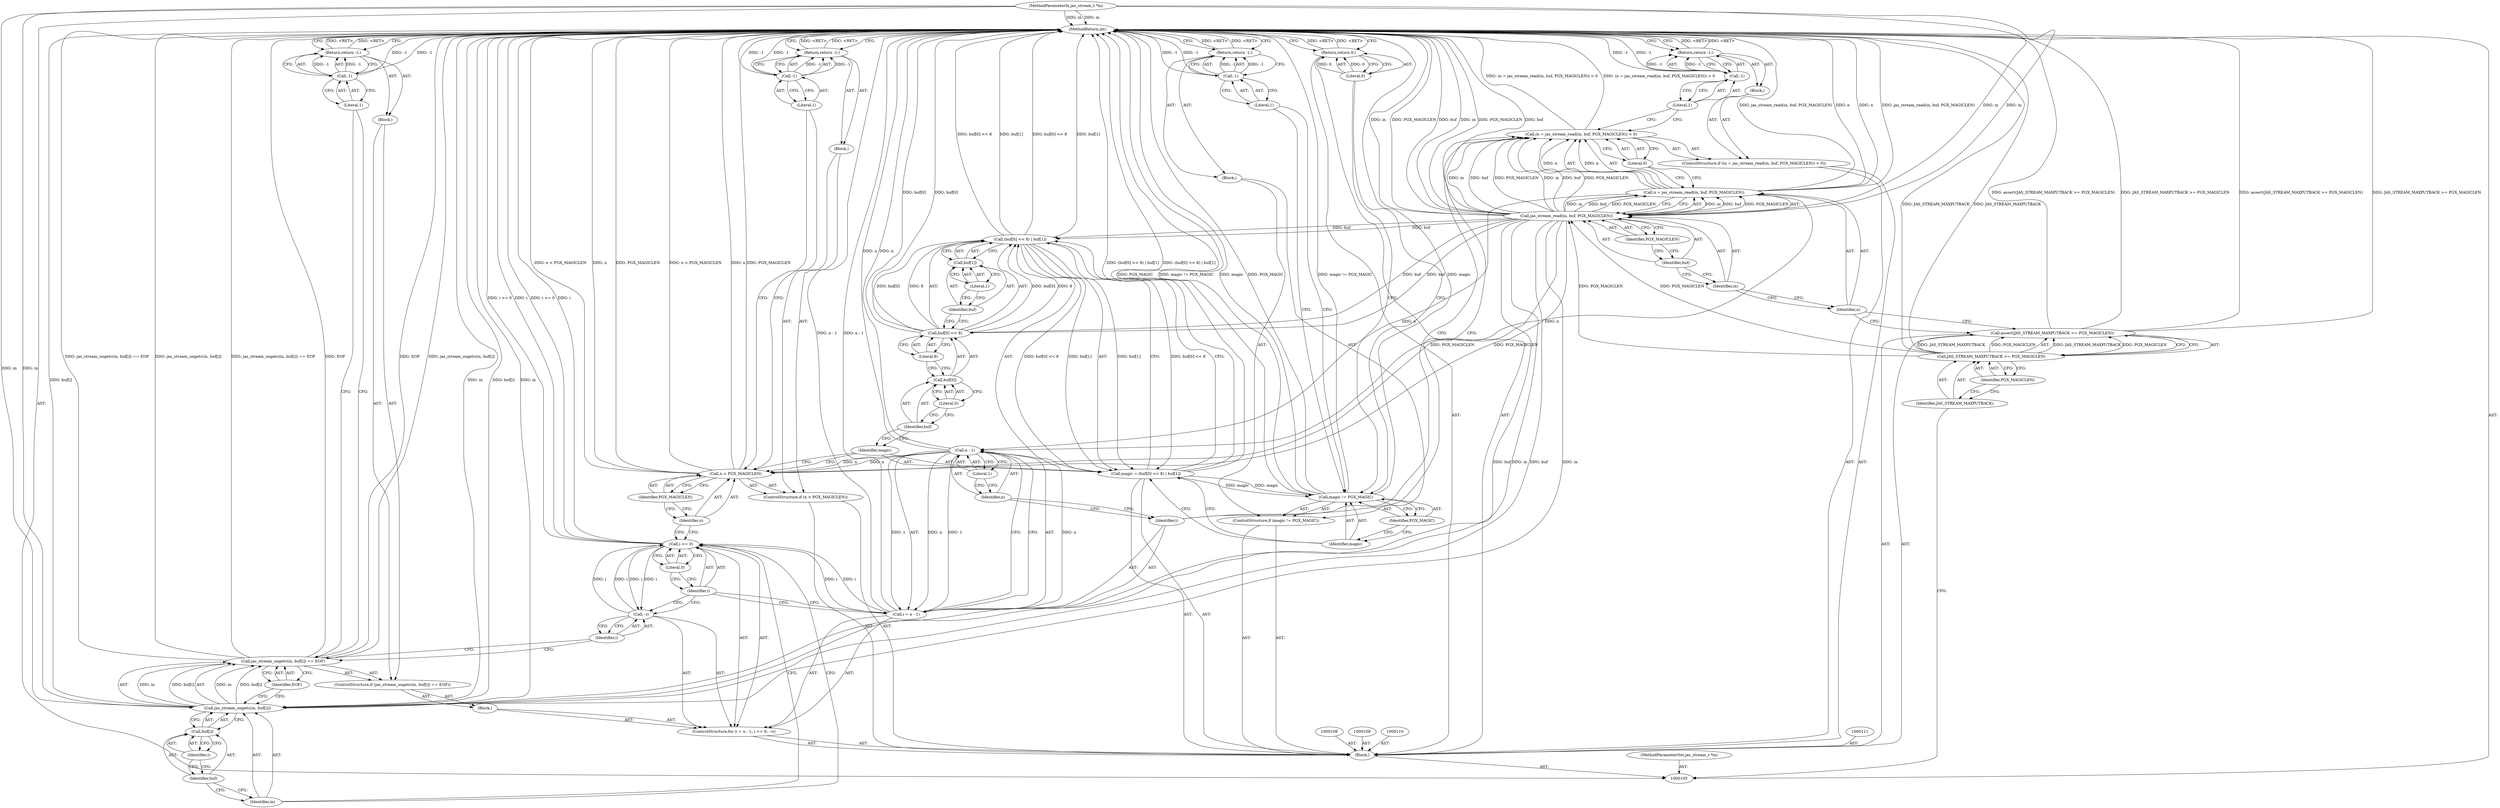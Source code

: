 digraph "0_jasper_d42b2388f7f8e0332c846675133acea151fc557a_45" {
"1000182" [label="(MethodReturn,int)"];
"1000106" [label="(MethodParameterIn,jas_stream_t *in)"];
"1000258" [label="(MethodParameterOut,jas_stream_t *in)"];
"1000116" [label="(ControlStructure,if ((n = jas_stream_read(in, buf, PGX_MAGICLEN)) < 0))"];
"1000120" [label="(Call,jas_stream_read(in, buf, PGX_MAGICLEN))"];
"1000121" [label="(Identifier,in)"];
"1000122" [label="(Identifier,buf)"];
"1000123" [label="(Identifier,PGX_MAGICLEN)"];
"1000117" [label="(Call,(n = jas_stream_read(in, buf, PGX_MAGICLEN)) < 0)"];
"1000124" [label="(Literal,0)"];
"1000125" [label="(Block,)"];
"1000118" [label="(Call,n = jas_stream_read(in, buf, PGX_MAGICLEN))"];
"1000119" [label="(Identifier,n)"];
"1000128" [label="(Literal,1)"];
"1000126" [label="(Return,return -1;)"];
"1000127" [label="(Call,-1)"];
"1000129" [label="(ControlStructure,for (i = n - 1; i >= 0; --i))"];
"1000132" [label="(Call,n - 1)"];
"1000133" [label="(Identifier,n)"];
"1000134" [label="(Literal,1)"];
"1000135" [label="(Call,i >= 0)"];
"1000136" [label="(Identifier,i)"];
"1000137" [label="(Literal,0)"];
"1000138" [label="(Call,--i)"];
"1000139" [label="(Identifier,i)"];
"1000140" [label="(Block,)"];
"1000130" [label="(Call,i = n - 1)"];
"1000131" [label="(Identifier,i)"];
"1000141" [label="(ControlStructure,if (jas_stream_ungetc(in, buf[i]) == EOF))"];
"1000144" [label="(Identifier,in)"];
"1000145" [label="(Call,buf[i])"];
"1000146" [label="(Identifier,buf)"];
"1000147" [label="(Identifier,i)"];
"1000148" [label="(Identifier,EOF)"];
"1000149" [label="(Block,)"];
"1000142" [label="(Call,jas_stream_ungetc(in, buf[i]) == EOF)"];
"1000143" [label="(Call,jas_stream_ungetc(in, buf[i]))"];
"1000107" [label="(Block,)"];
"1000151" [label="(Call,-1)"];
"1000152" [label="(Literal,1)"];
"1000150" [label="(Return,return -1;)"];
"1000153" [label="(ControlStructure,if (n < PGX_MAGICLEN))"];
"1000157" [label="(Block,)"];
"1000154" [label="(Call,n < PGX_MAGICLEN)"];
"1000155" [label="(Identifier,n)"];
"1000156" [label="(Identifier,PGX_MAGICLEN)"];
"1000160" [label="(Literal,1)"];
"1000158" [label="(Return,return -1;)"];
"1000159" [label="(Call,-1)"];
"1000161" [label="(Call,magic = (buf[0] << 8) | buf[1])"];
"1000162" [label="(Identifier,magic)"];
"1000164" [label="(Call,buf[0] << 8)"];
"1000165" [label="(Call,buf[0])"];
"1000166" [label="(Identifier,buf)"];
"1000167" [label="(Literal,0)"];
"1000168" [label="(Literal,8)"];
"1000169" [label="(Call,buf[1])"];
"1000170" [label="(Identifier,buf)"];
"1000171" [label="(Literal,1)"];
"1000163" [label="(Call,(buf[0] << 8) | buf[1])"];
"1000172" [label="(ControlStructure,if (magic != PGX_MAGIC))"];
"1000175" [label="(Identifier,PGX_MAGIC)"];
"1000176" [label="(Block,)"];
"1000173" [label="(Call,magic != PGX_MAGIC)"];
"1000174" [label="(Identifier,magic)"];
"1000179" [label="(Literal,1)"];
"1000177" [label="(Return,return -1;)"];
"1000178" [label="(Call,-1)"];
"1000180" [label="(Return,return 0;)"];
"1000181" [label="(Literal,0)"];
"1000112" [label="(Call,assert(JAS_STREAM_MAXPUTBACK >= PGX_MAGICLEN))"];
"1000115" [label="(Identifier,PGX_MAGICLEN)"];
"1000113" [label="(Call,JAS_STREAM_MAXPUTBACK >= PGX_MAGICLEN)"];
"1000114" [label="(Identifier,JAS_STREAM_MAXPUTBACK)"];
"1000182" -> "1000105"  [label="AST: "];
"1000182" -> "1000126"  [label="CFG: "];
"1000182" -> "1000150"  [label="CFG: "];
"1000182" -> "1000158"  [label="CFG: "];
"1000182" -> "1000177"  [label="CFG: "];
"1000182" -> "1000180"  [label="CFG: "];
"1000126" -> "1000182"  [label="DDG: <RET>"];
"1000158" -> "1000182"  [label="DDG: <RET>"];
"1000177" -> "1000182"  [label="DDG: <RET>"];
"1000142" -> "1000182"  [label="DDG: jas_stream_ungetc(in, buf[i]) == EOF"];
"1000142" -> "1000182"  [label="DDG: EOF"];
"1000142" -> "1000182"  [label="DDG: jas_stream_ungetc(in, buf[i])"];
"1000151" -> "1000182"  [label="DDG: -1"];
"1000163" -> "1000182"  [label="DDG: buf[1]"];
"1000163" -> "1000182"  [label="DDG: buf[0] << 8"];
"1000113" -> "1000182"  [label="DDG: JAS_STREAM_MAXPUTBACK"];
"1000120" -> "1000182"  [label="DDG: in"];
"1000120" -> "1000182"  [label="DDG: PGX_MAGICLEN"];
"1000120" -> "1000182"  [label="DDG: buf"];
"1000127" -> "1000182"  [label="DDG: -1"];
"1000154" -> "1000182"  [label="DDG: n < PGX_MAGICLEN"];
"1000154" -> "1000182"  [label="DDG: n"];
"1000154" -> "1000182"  [label="DDG: PGX_MAGICLEN"];
"1000118" -> "1000182"  [label="DDG: n"];
"1000118" -> "1000182"  [label="DDG: jas_stream_read(in, buf, PGX_MAGICLEN)"];
"1000161" -> "1000182"  [label="DDG: (buf[0] << 8) | buf[1]"];
"1000164" -> "1000182"  [label="DDG: buf[0]"];
"1000178" -> "1000182"  [label="DDG: -1"];
"1000159" -> "1000182"  [label="DDG: -1"];
"1000117" -> "1000182"  [label="DDG: (n = jas_stream_read(in, buf, PGX_MAGICLEN)) < 0"];
"1000130" -> "1000182"  [label="DDG: n - 1"];
"1000143" -> "1000182"  [label="DDG: in"];
"1000143" -> "1000182"  [label="DDG: buf[i]"];
"1000132" -> "1000182"  [label="DDG: n"];
"1000112" -> "1000182"  [label="DDG: assert(JAS_STREAM_MAXPUTBACK >= PGX_MAGICLEN)"];
"1000112" -> "1000182"  [label="DDG: JAS_STREAM_MAXPUTBACK >= PGX_MAGICLEN"];
"1000135" -> "1000182"  [label="DDG: i >= 0"];
"1000135" -> "1000182"  [label="DDG: i"];
"1000173" -> "1000182"  [label="DDG: magic != PGX_MAGIC"];
"1000173" -> "1000182"  [label="DDG: magic"];
"1000173" -> "1000182"  [label="DDG: PGX_MAGIC"];
"1000106" -> "1000182"  [label="DDG: in"];
"1000150" -> "1000182"  [label="DDG: <RET>"];
"1000180" -> "1000182"  [label="DDG: <RET>"];
"1000106" -> "1000105"  [label="AST: "];
"1000106" -> "1000182"  [label="DDG: in"];
"1000106" -> "1000120"  [label="DDG: in"];
"1000106" -> "1000143"  [label="DDG: in"];
"1000258" -> "1000105"  [label="AST: "];
"1000116" -> "1000107"  [label="AST: "];
"1000117" -> "1000116"  [label="AST: "];
"1000125" -> "1000116"  [label="AST: "];
"1000120" -> "1000118"  [label="AST: "];
"1000120" -> "1000123"  [label="CFG: "];
"1000121" -> "1000120"  [label="AST: "];
"1000122" -> "1000120"  [label="AST: "];
"1000123" -> "1000120"  [label="AST: "];
"1000118" -> "1000120"  [label="CFG: "];
"1000120" -> "1000182"  [label="DDG: in"];
"1000120" -> "1000182"  [label="DDG: PGX_MAGICLEN"];
"1000120" -> "1000182"  [label="DDG: buf"];
"1000120" -> "1000117"  [label="DDG: in"];
"1000120" -> "1000117"  [label="DDG: buf"];
"1000120" -> "1000117"  [label="DDG: PGX_MAGICLEN"];
"1000120" -> "1000118"  [label="DDG: in"];
"1000120" -> "1000118"  [label="DDG: buf"];
"1000120" -> "1000118"  [label="DDG: PGX_MAGICLEN"];
"1000106" -> "1000120"  [label="DDG: in"];
"1000113" -> "1000120"  [label="DDG: PGX_MAGICLEN"];
"1000120" -> "1000143"  [label="DDG: in"];
"1000120" -> "1000143"  [label="DDG: buf"];
"1000120" -> "1000154"  [label="DDG: PGX_MAGICLEN"];
"1000120" -> "1000164"  [label="DDG: buf"];
"1000120" -> "1000163"  [label="DDG: buf"];
"1000121" -> "1000120"  [label="AST: "];
"1000121" -> "1000119"  [label="CFG: "];
"1000122" -> "1000121"  [label="CFG: "];
"1000122" -> "1000120"  [label="AST: "];
"1000122" -> "1000121"  [label="CFG: "];
"1000123" -> "1000122"  [label="CFG: "];
"1000123" -> "1000120"  [label="AST: "];
"1000123" -> "1000122"  [label="CFG: "];
"1000120" -> "1000123"  [label="CFG: "];
"1000117" -> "1000116"  [label="AST: "];
"1000117" -> "1000124"  [label="CFG: "];
"1000118" -> "1000117"  [label="AST: "];
"1000124" -> "1000117"  [label="AST: "];
"1000128" -> "1000117"  [label="CFG: "];
"1000131" -> "1000117"  [label="CFG: "];
"1000117" -> "1000182"  [label="DDG: (n = jas_stream_read(in, buf, PGX_MAGICLEN)) < 0"];
"1000118" -> "1000117"  [label="DDG: n"];
"1000120" -> "1000117"  [label="DDG: in"];
"1000120" -> "1000117"  [label="DDG: buf"];
"1000120" -> "1000117"  [label="DDG: PGX_MAGICLEN"];
"1000124" -> "1000117"  [label="AST: "];
"1000124" -> "1000118"  [label="CFG: "];
"1000117" -> "1000124"  [label="CFG: "];
"1000125" -> "1000116"  [label="AST: "];
"1000126" -> "1000125"  [label="AST: "];
"1000118" -> "1000117"  [label="AST: "];
"1000118" -> "1000120"  [label="CFG: "];
"1000119" -> "1000118"  [label="AST: "];
"1000120" -> "1000118"  [label="AST: "];
"1000124" -> "1000118"  [label="CFG: "];
"1000118" -> "1000182"  [label="DDG: n"];
"1000118" -> "1000182"  [label="DDG: jas_stream_read(in, buf, PGX_MAGICLEN)"];
"1000118" -> "1000117"  [label="DDG: n"];
"1000120" -> "1000118"  [label="DDG: in"];
"1000120" -> "1000118"  [label="DDG: buf"];
"1000120" -> "1000118"  [label="DDG: PGX_MAGICLEN"];
"1000118" -> "1000132"  [label="DDG: n"];
"1000119" -> "1000118"  [label="AST: "];
"1000119" -> "1000112"  [label="CFG: "];
"1000121" -> "1000119"  [label="CFG: "];
"1000128" -> "1000127"  [label="AST: "];
"1000128" -> "1000117"  [label="CFG: "];
"1000127" -> "1000128"  [label="CFG: "];
"1000126" -> "1000125"  [label="AST: "];
"1000126" -> "1000127"  [label="CFG: "];
"1000127" -> "1000126"  [label="AST: "];
"1000182" -> "1000126"  [label="CFG: "];
"1000126" -> "1000182"  [label="DDG: <RET>"];
"1000127" -> "1000126"  [label="DDG: -1"];
"1000127" -> "1000126"  [label="AST: "];
"1000127" -> "1000128"  [label="CFG: "];
"1000128" -> "1000127"  [label="AST: "];
"1000126" -> "1000127"  [label="CFG: "];
"1000127" -> "1000182"  [label="DDG: -1"];
"1000127" -> "1000126"  [label="DDG: -1"];
"1000129" -> "1000107"  [label="AST: "];
"1000130" -> "1000129"  [label="AST: "];
"1000135" -> "1000129"  [label="AST: "];
"1000138" -> "1000129"  [label="AST: "];
"1000140" -> "1000129"  [label="AST: "];
"1000132" -> "1000130"  [label="AST: "];
"1000132" -> "1000134"  [label="CFG: "];
"1000133" -> "1000132"  [label="AST: "];
"1000134" -> "1000132"  [label="AST: "];
"1000130" -> "1000132"  [label="CFG: "];
"1000132" -> "1000182"  [label="DDG: n"];
"1000132" -> "1000130"  [label="DDG: n"];
"1000132" -> "1000130"  [label="DDG: 1"];
"1000118" -> "1000132"  [label="DDG: n"];
"1000132" -> "1000154"  [label="DDG: n"];
"1000133" -> "1000132"  [label="AST: "];
"1000133" -> "1000131"  [label="CFG: "];
"1000134" -> "1000133"  [label="CFG: "];
"1000134" -> "1000132"  [label="AST: "];
"1000134" -> "1000133"  [label="CFG: "];
"1000132" -> "1000134"  [label="CFG: "];
"1000135" -> "1000129"  [label="AST: "];
"1000135" -> "1000137"  [label="CFG: "];
"1000136" -> "1000135"  [label="AST: "];
"1000137" -> "1000135"  [label="AST: "];
"1000144" -> "1000135"  [label="CFG: "];
"1000155" -> "1000135"  [label="CFG: "];
"1000135" -> "1000182"  [label="DDG: i >= 0"];
"1000135" -> "1000182"  [label="DDG: i"];
"1000138" -> "1000135"  [label="DDG: i"];
"1000130" -> "1000135"  [label="DDG: i"];
"1000135" -> "1000138"  [label="DDG: i"];
"1000136" -> "1000135"  [label="AST: "];
"1000136" -> "1000130"  [label="CFG: "];
"1000136" -> "1000138"  [label="CFG: "];
"1000137" -> "1000136"  [label="CFG: "];
"1000137" -> "1000135"  [label="AST: "];
"1000137" -> "1000136"  [label="CFG: "];
"1000135" -> "1000137"  [label="CFG: "];
"1000138" -> "1000129"  [label="AST: "];
"1000138" -> "1000139"  [label="CFG: "];
"1000139" -> "1000138"  [label="AST: "];
"1000136" -> "1000138"  [label="CFG: "];
"1000138" -> "1000135"  [label="DDG: i"];
"1000135" -> "1000138"  [label="DDG: i"];
"1000139" -> "1000138"  [label="AST: "];
"1000139" -> "1000142"  [label="CFG: "];
"1000138" -> "1000139"  [label="CFG: "];
"1000140" -> "1000129"  [label="AST: "];
"1000141" -> "1000140"  [label="AST: "];
"1000130" -> "1000129"  [label="AST: "];
"1000130" -> "1000132"  [label="CFG: "];
"1000131" -> "1000130"  [label="AST: "];
"1000132" -> "1000130"  [label="AST: "];
"1000136" -> "1000130"  [label="CFG: "];
"1000130" -> "1000182"  [label="DDG: n - 1"];
"1000132" -> "1000130"  [label="DDG: n"];
"1000132" -> "1000130"  [label="DDG: 1"];
"1000130" -> "1000135"  [label="DDG: i"];
"1000131" -> "1000130"  [label="AST: "];
"1000131" -> "1000117"  [label="CFG: "];
"1000133" -> "1000131"  [label="CFG: "];
"1000141" -> "1000140"  [label="AST: "];
"1000142" -> "1000141"  [label="AST: "];
"1000149" -> "1000141"  [label="AST: "];
"1000144" -> "1000143"  [label="AST: "];
"1000144" -> "1000135"  [label="CFG: "];
"1000146" -> "1000144"  [label="CFG: "];
"1000145" -> "1000143"  [label="AST: "];
"1000145" -> "1000147"  [label="CFG: "];
"1000146" -> "1000145"  [label="AST: "];
"1000147" -> "1000145"  [label="AST: "];
"1000143" -> "1000145"  [label="CFG: "];
"1000146" -> "1000145"  [label="AST: "];
"1000146" -> "1000144"  [label="CFG: "];
"1000147" -> "1000146"  [label="CFG: "];
"1000147" -> "1000145"  [label="AST: "];
"1000147" -> "1000146"  [label="CFG: "];
"1000145" -> "1000147"  [label="CFG: "];
"1000148" -> "1000142"  [label="AST: "];
"1000148" -> "1000143"  [label="CFG: "];
"1000142" -> "1000148"  [label="CFG: "];
"1000149" -> "1000141"  [label="AST: "];
"1000150" -> "1000149"  [label="AST: "];
"1000142" -> "1000141"  [label="AST: "];
"1000142" -> "1000148"  [label="CFG: "];
"1000143" -> "1000142"  [label="AST: "];
"1000148" -> "1000142"  [label="AST: "];
"1000152" -> "1000142"  [label="CFG: "];
"1000139" -> "1000142"  [label="CFG: "];
"1000142" -> "1000182"  [label="DDG: jas_stream_ungetc(in, buf[i]) == EOF"];
"1000142" -> "1000182"  [label="DDG: EOF"];
"1000142" -> "1000182"  [label="DDG: jas_stream_ungetc(in, buf[i])"];
"1000143" -> "1000142"  [label="DDG: in"];
"1000143" -> "1000142"  [label="DDG: buf[i]"];
"1000143" -> "1000142"  [label="AST: "];
"1000143" -> "1000145"  [label="CFG: "];
"1000144" -> "1000143"  [label="AST: "];
"1000145" -> "1000143"  [label="AST: "];
"1000148" -> "1000143"  [label="CFG: "];
"1000143" -> "1000182"  [label="DDG: in"];
"1000143" -> "1000182"  [label="DDG: buf[i]"];
"1000143" -> "1000142"  [label="DDG: in"];
"1000143" -> "1000142"  [label="DDG: buf[i]"];
"1000120" -> "1000143"  [label="DDG: in"];
"1000120" -> "1000143"  [label="DDG: buf"];
"1000106" -> "1000143"  [label="DDG: in"];
"1000107" -> "1000105"  [label="AST: "];
"1000108" -> "1000107"  [label="AST: "];
"1000109" -> "1000107"  [label="AST: "];
"1000110" -> "1000107"  [label="AST: "];
"1000111" -> "1000107"  [label="AST: "];
"1000112" -> "1000107"  [label="AST: "];
"1000116" -> "1000107"  [label="AST: "];
"1000129" -> "1000107"  [label="AST: "];
"1000153" -> "1000107"  [label="AST: "];
"1000161" -> "1000107"  [label="AST: "];
"1000172" -> "1000107"  [label="AST: "];
"1000180" -> "1000107"  [label="AST: "];
"1000151" -> "1000150"  [label="AST: "];
"1000151" -> "1000152"  [label="CFG: "];
"1000152" -> "1000151"  [label="AST: "];
"1000150" -> "1000151"  [label="CFG: "];
"1000151" -> "1000182"  [label="DDG: -1"];
"1000151" -> "1000150"  [label="DDG: -1"];
"1000152" -> "1000151"  [label="AST: "];
"1000152" -> "1000142"  [label="CFG: "];
"1000151" -> "1000152"  [label="CFG: "];
"1000150" -> "1000149"  [label="AST: "];
"1000150" -> "1000151"  [label="CFG: "];
"1000151" -> "1000150"  [label="AST: "];
"1000182" -> "1000150"  [label="CFG: "];
"1000150" -> "1000182"  [label="DDG: <RET>"];
"1000151" -> "1000150"  [label="DDG: -1"];
"1000153" -> "1000107"  [label="AST: "];
"1000154" -> "1000153"  [label="AST: "];
"1000157" -> "1000153"  [label="AST: "];
"1000157" -> "1000153"  [label="AST: "];
"1000158" -> "1000157"  [label="AST: "];
"1000154" -> "1000153"  [label="AST: "];
"1000154" -> "1000156"  [label="CFG: "];
"1000155" -> "1000154"  [label="AST: "];
"1000156" -> "1000154"  [label="AST: "];
"1000160" -> "1000154"  [label="CFG: "];
"1000162" -> "1000154"  [label="CFG: "];
"1000154" -> "1000182"  [label="DDG: n < PGX_MAGICLEN"];
"1000154" -> "1000182"  [label="DDG: n"];
"1000154" -> "1000182"  [label="DDG: PGX_MAGICLEN"];
"1000132" -> "1000154"  [label="DDG: n"];
"1000120" -> "1000154"  [label="DDG: PGX_MAGICLEN"];
"1000155" -> "1000154"  [label="AST: "];
"1000155" -> "1000135"  [label="CFG: "];
"1000156" -> "1000155"  [label="CFG: "];
"1000156" -> "1000154"  [label="AST: "];
"1000156" -> "1000155"  [label="CFG: "];
"1000154" -> "1000156"  [label="CFG: "];
"1000160" -> "1000159"  [label="AST: "];
"1000160" -> "1000154"  [label="CFG: "];
"1000159" -> "1000160"  [label="CFG: "];
"1000158" -> "1000157"  [label="AST: "];
"1000158" -> "1000159"  [label="CFG: "];
"1000159" -> "1000158"  [label="AST: "];
"1000182" -> "1000158"  [label="CFG: "];
"1000158" -> "1000182"  [label="DDG: <RET>"];
"1000159" -> "1000158"  [label="DDG: -1"];
"1000159" -> "1000158"  [label="AST: "];
"1000159" -> "1000160"  [label="CFG: "];
"1000160" -> "1000159"  [label="AST: "];
"1000158" -> "1000159"  [label="CFG: "];
"1000159" -> "1000182"  [label="DDG: -1"];
"1000159" -> "1000158"  [label="DDG: -1"];
"1000161" -> "1000107"  [label="AST: "];
"1000161" -> "1000163"  [label="CFG: "];
"1000162" -> "1000161"  [label="AST: "];
"1000163" -> "1000161"  [label="AST: "];
"1000174" -> "1000161"  [label="CFG: "];
"1000161" -> "1000182"  [label="DDG: (buf[0] << 8) | buf[1]"];
"1000163" -> "1000161"  [label="DDG: buf[0] << 8"];
"1000163" -> "1000161"  [label="DDG: buf[1]"];
"1000161" -> "1000173"  [label="DDG: magic"];
"1000162" -> "1000161"  [label="AST: "];
"1000162" -> "1000154"  [label="CFG: "];
"1000166" -> "1000162"  [label="CFG: "];
"1000164" -> "1000163"  [label="AST: "];
"1000164" -> "1000168"  [label="CFG: "];
"1000165" -> "1000164"  [label="AST: "];
"1000168" -> "1000164"  [label="AST: "];
"1000170" -> "1000164"  [label="CFG: "];
"1000164" -> "1000182"  [label="DDG: buf[0]"];
"1000164" -> "1000163"  [label="DDG: buf[0]"];
"1000164" -> "1000163"  [label="DDG: 8"];
"1000120" -> "1000164"  [label="DDG: buf"];
"1000165" -> "1000164"  [label="AST: "];
"1000165" -> "1000167"  [label="CFG: "];
"1000166" -> "1000165"  [label="AST: "];
"1000167" -> "1000165"  [label="AST: "];
"1000168" -> "1000165"  [label="CFG: "];
"1000166" -> "1000165"  [label="AST: "];
"1000166" -> "1000162"  [label="CFG: "];
"1000167" -> "1000166"  [label="CFG: "];
"1000167" -> "1000165"  [label="AST: "];
"1000167" -> "1000166"  [label="CFG: "];
"1000165" -> "1000167"  [label="CFG: "];
"1000168" -> "1000164"  [label="AST: "];
"1000168" -> "1000165"  [label="CFG: "];
"1000164" -> "1000168"  [label="CFG: "];
"1000169" -> "1000163"  [label="AST: "];
"1000169" -> "1000171"  [label="CFG: "];
"1000170" -> "1000169"  [label="AST: "];
"1000171" -> "1000169"  [label="AST: "];
"1000163" -> "1000169"  [label="CFG: "];
"1000170" -> "1000169"  [label="AST: "];
"1000170" -> "1000164"  [label="CFG: "];
"1000171" -> "1000170"  [label="CFG: "];
"1000171" -> "1000169"  [label="AST: "];
"1000171" -> "1000170"  [label="CFG: "];
"1000169" -> "1000171"  [label="CFG: "];
"1000163" -> "1000161"  [label="AST: "];
"1000163" -> "1000169"  [label="CFG: "];
"1000164" -> "1000163"  [label="AST: "];
"1000169" -> "1000163"  [label="AST: "];
"1000161" -> "1000163"  [label="CFG: "];
"1000163" -> "1000182"  [label="DDG: buf[1]"];
"1000163" -> "1000182"  [label="DDG: buf[0] << 8"];
"1000163" -> "1000161"  [label="DDG: buf[0] << 8"];
"1000163" -> "1000161"  [label="DDG: buf[1]"];
"1000164" -> "1000163"  [label="DDG: buf[0]"];
"1000164" -> "1000163"  [label="DDG: 8"];
"1000120" -> "1000163"  [label="DDG: buf"];
"1000172" -> "1000107"  [label="AST: "];
"1000173" -> "1000172"  [label="AST: "];
"1000176" -> "1000172"  [label="AST: "];
"1000175" -> "1000173"  [label="AST: "];
"1000175" -> "1000174"  [label="CFG: "];
"1000173" -> "1000175"  [label="CFG: "];
"1000176" -> "1000172"  [label="AST: "];
"1000177" -> "1000176"  [label="AST: "];
"1000173" -> "1000172"  [label="AST: "];
"1000173" -> "1000175"  [label="CFG: "];
"1000174" -> "1000173"  [label="AST: "];
"1000175" -> "1000173"  [label="AST: "];
"1000179" -> "1000173"  [label="CFG: "];
"1000181" -> "1000173"  [label="CFG: "];
"1000173" -> "1000182"  [label="DDG: magic != PGX_MAGIC"];
"1000173" -> "1000182"  [label="DDG: magic"];
"1000173" -> "1000182"  [label="DDG: PGX_MAGIC"];
"1000161" -> "1000173"  [label="DDG: magic"];
"1000174" -> "1000173"  [label="AST: "];
"1000174" -> "1000161"  [label="CFG: "];
"1000175" -> "1000174"  [label="CFG: "];
"1000179" -> "1000178"  [label="AST: "];
"1000179" -> "1000173"  [label="CFG: "];
"1000178" -> "1000179"  [label="CFG: "];
"1000177" -> "1000176"  [label="AST: "];
"1000177" -> "1000178"  [label="CFG: "];
"1000178" -> "1000177"  [label="AST: "];
"1000182" -> "1000177"  [label="CFG: "];
"1000177" -> "1000182"  [label="DDG: <RET>"];
"1000178" -> "1000177"  [label="DDG: -1"];
"1000178" -> "1000177"  [label="AST: "];
"1000178" -> "1000179"  [label="CFG: "];
"1000179" -> "1000178"  [label="AST: "];
"1000177" -> "1000178"  [label="CFG: "];
"1000178" -> "1000182"  [label="DDG: -1"];
"1000178" -> "1000177"  [label="DDG: -1"];
"1000180" -> "1000107"  [label="AST: "];
"1000180" -> "1000181"  [label="CFG: "];
"1000181" -> "1000180"  [label="AST: "];
"1000182" -> "1000180"  [label="CFG: "];
"1000180" -> "1000182"  [label="DDG: <RET>"];
"1000181" -> "1000180"  [label="DDG: 0"];
"1000181" -> "1000180"  [label="AST: "];
"1000181" -> "1000173"  [label="CFG: "];
"1000180" -> "1000181"  [label="CFG: "];
"1000181" -> "1000180"  [label="DDG: 0"];
"1000112" -> "1000107"  [label="AST: "];
"1000112" -> "1000113"  [label="CFG: "];
"1000113" -> "1000112"  [label="AST: "];
"1000119" -> "1000112"  [label="CFG: "];
"1000112" -> "1000182"  [label="DDG: assert(JAS_STREAM_MAXPUTBACK >= PGX_MAGICLEN)"];
"1000112" -> "1000182"  [label="DDG: JAS_STREAM_MAXPUTBACK >= PGX_MAGICLEN"];
"1000113" -> "1000112"  [label="DDG: JAS_STREAM_MAXPUTBACK"];
"1000113" -> "1000112"  [label="DDG: PGX_MAGICLEN"];
"1000115" -> "1000113"  [label="AST: "];
"1000115" -> "1000114"  [label="CFG: "];
"1000113" -> "1000115"  [label="CFG: "];
"1000113" -> "1000112"  [label="AST: "];
"1000113" -> "1000115"  [label="CFG: "];
"1000114" -> "1000113"  [label="AST: "];
"1000115" -> "1000113"  [label="AST: "];
"1000112" -> "1000113"  [label="CFG: "];
"1000113" -> "1000182"  [label="DDG: JAS_STREAM_MAXPUTBACK"];
"1000113" -> "1000112"  [label="DDG: JAS_STREAM_MAXPUTBACK"];
"1000113" -> "1000112"  [label="DDG: PGX_MAGICLEN"];
"1000113" -> "1000120"  [label="DDG: PGX_MAGICLEN"];
"1000114" -> "1000113"  [label="AST: "];
"1000114" -> "1000105"  [label="CFG: "];
"1000115" -> "1000114"  [label="CFG: "];
}

